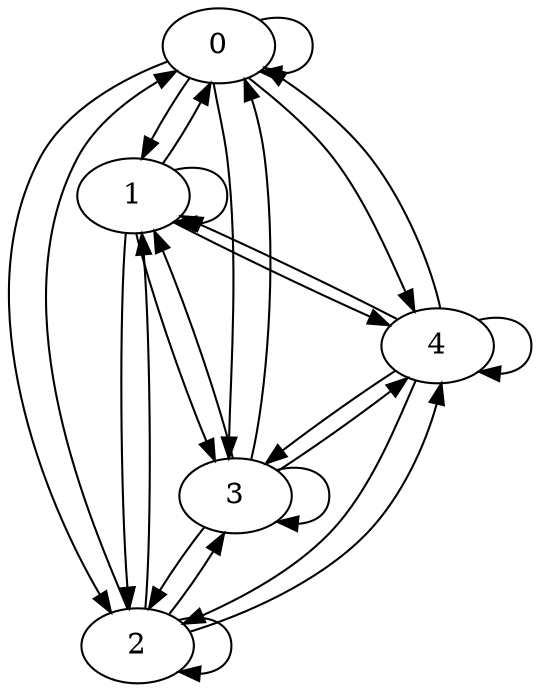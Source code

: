 digraph G{
0->0;
0->1;
0->2;
0->3;
0->4;
1->0;
1->1;
1->2;
1->3;
1->4;
2->0;
2->1;
2->2;
2->3;
2->4;
3->0;
3->1;
3->2;
3->3;
3->4;
4->0;
4->1;
4->2;
4->3;
4->4;
}